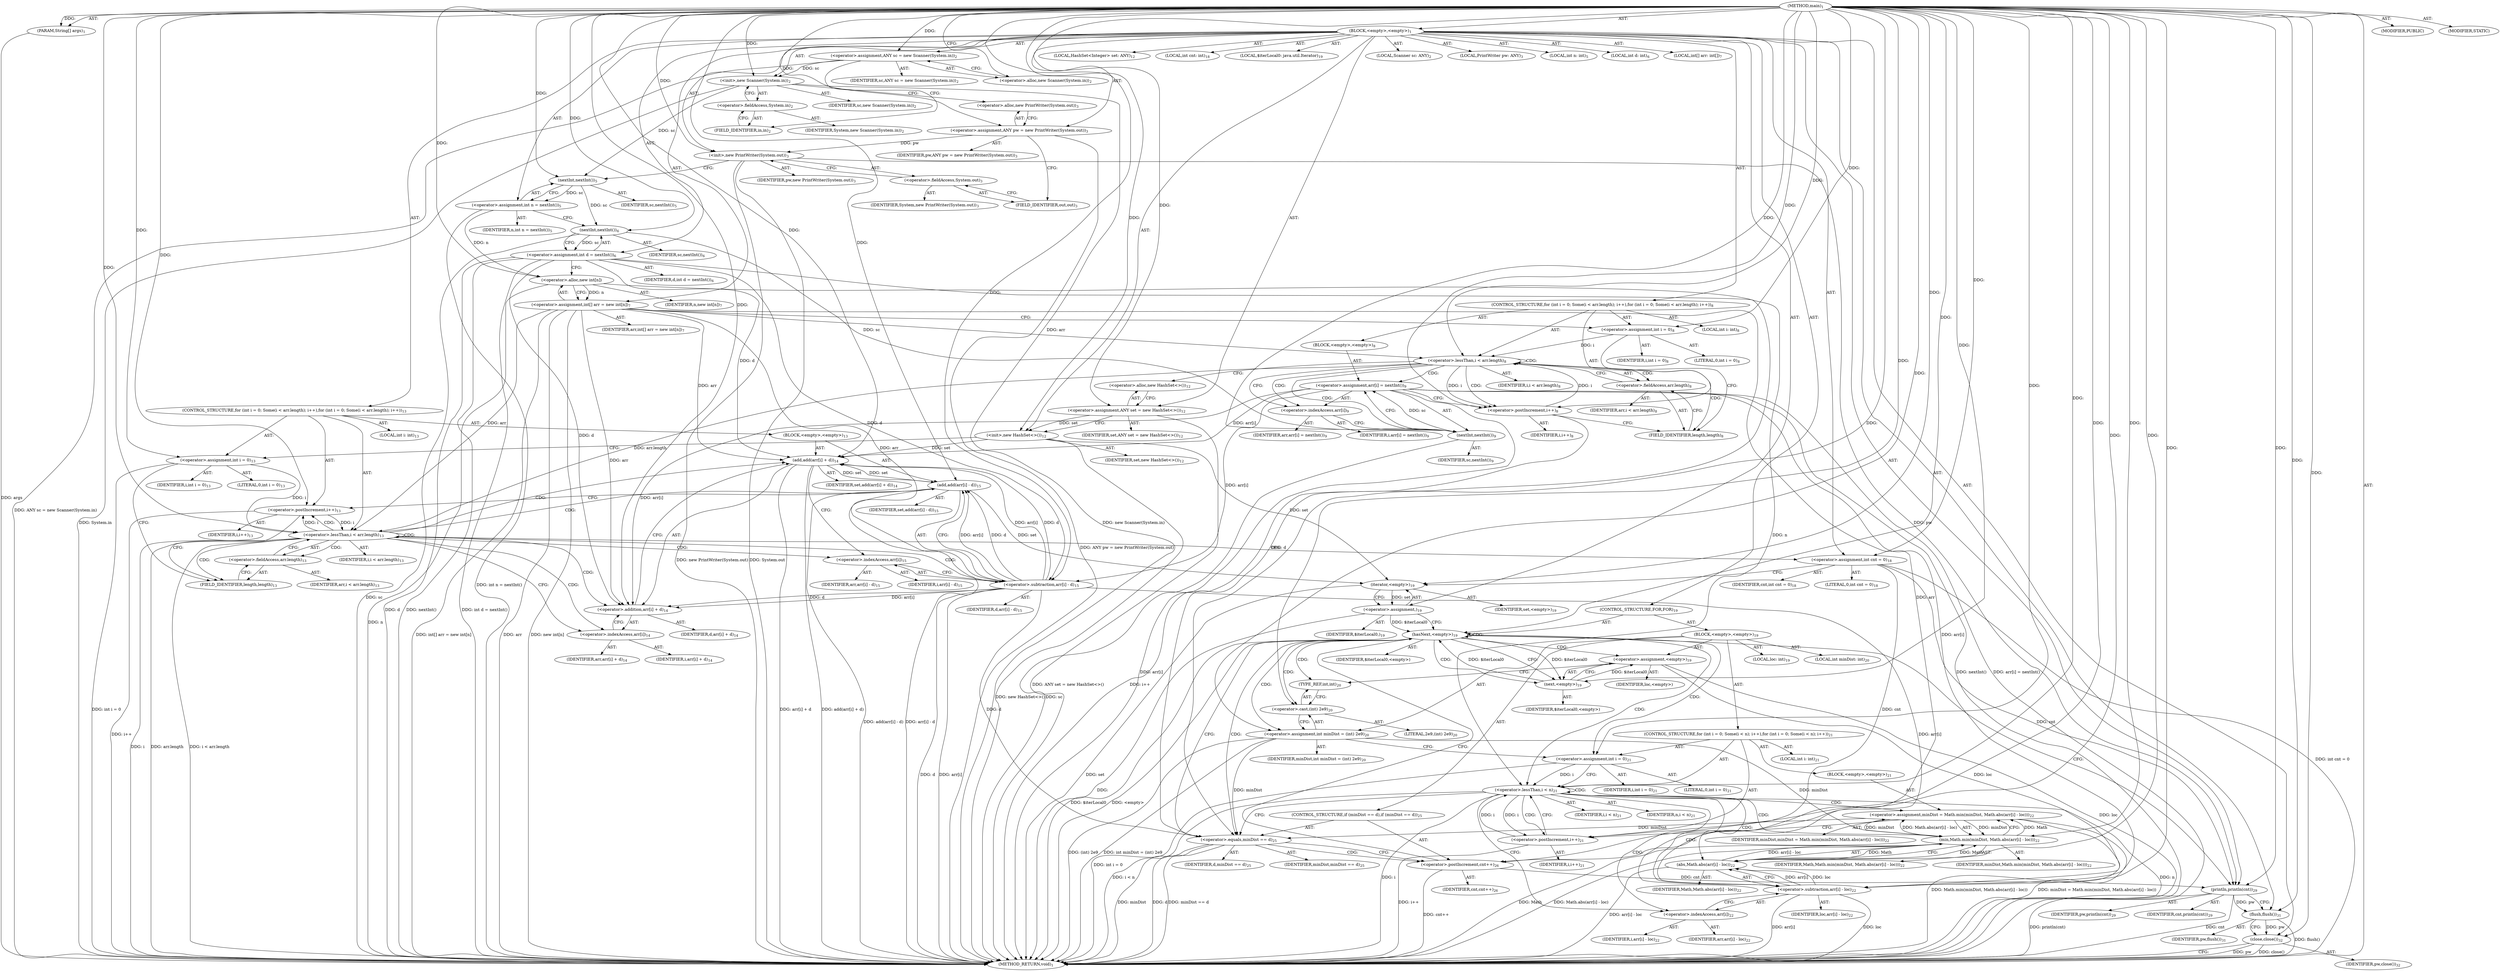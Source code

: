 digraph "main" {  
"23" [label = <(METHOD,main)<SUB>1</SUB>> ]
"24" [label = <(PARAM,String[] args)<SUB>1</SUB>> ]
"25" [label = <(BLOCK,&lt;empty&gt;,&lt;empty&gt;)<SUB>1</SUB>> ]
"4" [label = <(LOCAL,Scanner sc: ANY)<SUB>2</SUB>> ]
"26" [label = <(&lt;operator&gt;.assignment,ANY sc = new Scanner(System.in))<SUB>2</SUB>> ]
"27" [label = <(IDENTIFIER,sc,ANY sc = new Scanner(System.in))<SUB>2</SUB>> ]
"28" [label = <(&lt;operator&gt;.alloc,new Scanner(System.in))<SUB>2</SUB>> ]
"29" [label = <(&lt;init&gt;,new Scanner(System.in))<SUB>2</SUB>> ]
"3" [label = <(IDENTIFIER,sc,new Scanner(System.in))<SUB>2</SUB>> ]
"30" [label = <(&lt;operator&gt;.fieldAccess,System.in)<SUB>2</SUB>> ]
"31" [label = <(IDENTIFIER,System,new Scanner(System.in))<SUB>2</SUB>> ]
"32" [label = <(FIELD_IDENTIFIER,in,in)<SUB>2</SUB>> ]
"6" [label = <(LOCAL,PrintWriter pw: ANY)<SUB>3</SUB>> ]
"33" [label = <(&lt;operator&gt;.assignment,ANY pw = new PrintWriter(System.out))<SUB>3</SUB>> ]
"34" [label = <(IDENTIFIER,pw,ANY pw = new PrintWriter(System.out))<SUB>3</SUB>> ]
"35" [label = <(&lt;operator&gt;.alloc,new PrintWriter(System.out))<SUB>3</SUB>> ]
"36" [label = <(&lt;init&gt;,new PrintWriter(System.out))<SUB>3</SUB>> ]
"5" [label = <(IDENTIFIER,pw,new PrintWriter(System.out))<SUB>3</SUB>> ]
"37" [label = <(&lt;operator&gt;.fieldAccess,System.out)<SUB>3</SUB>> ]
"38" [label = <(IDENTIFIER,System,new PrintWriter(System.out))<SUB>3</SUB>> ]
"39" [label = <(FIELD_IDENTIFIER,out,out)<SUB>3</SUB>> ]
"40" [label = <(LOCAL,int n: int)<SUB>5</SUB>> ]
"41" [label = <(&lt;operator&gt;.assignment,int n = nextInt())<SUB>5</SUB>> ]
"42" [label = <(IDENTIFIER,n,int n = nextInt())<SUB>5</SUB>> ]
"43" [label = <(nextInt,nextInt())<SUB>5</SUB>> ]
"44" [label = <(IDENTIFIER,sc,nextInt())<SUB>5</SUB>> ]
"45" [label = <(LOCAL,int d: int)<SUB>6</SUB>> ]
"46" [label = <(&lt;operator&gt;.assignment,int d = nextInt())<SUB>6</SUB>> ]
"47" [label = <(IDENTIFIER,d,int d = nextInt())<SUB>6</SUB>> ]
"48" [label = <(nextInt,nextInt())<SUB>6</SUB>> ]
"49" [label = <(IDENTIFIER,sc,nextInt())<SUB>6</SUB>> ]
"50" [label = <(LOCAL,int[] arr: int[])<SUB>7</SUB>> ]
"51" [label = <(&lt;operator&gt;.assignment,int[] arr = new int[n])<SUB>7</SUB>> ]
"52" [label = <(IDENTIFIER,arr,int[] arr = new int[n])<SUB>7</SUB>> ]
"53" [label = <(&lt;operator&gt;.alloc,new int[n])> ]
"54" [label = <(IDENTIFIER,n,new int[n])<SUB>7</SUB>> ]
"55" [label = <(CONTROL_STRUCTURE,for (int i = 0; Some(i &lt; arr.length); i++),for (int i = 0; Some(i &lt; arr.length); i++))<SUB>8</SUB>> ]
"56" [label = <(LOCAL,int i: int)<SUB>8</SUB>> ]
"57" [label = <(&lt;operator&gt;.assignment,int i = 0)<SUB>8</SUB>> ]
"58" [label = <(IDENTIFIER,i,int i = 0)<SUB>8</SUB>> ]
"59" [label = <(LITERAL,0,int i = 0)<SUB>8</SUB>> ]
"60" [label = <(&lt;operator&gt;.lessThan,i &lt; arr.length)<SUB>8</SUB>> ]
"61" [label = <(IDENTIFIER,i,i &lt; arr.length)<SUB>8</SUB>> ]
"62" [label = <(&lt;operator&gt;.fieldAccess,arr.length)<SUB>8</SUB>> ]
"63" [label = <(IDENTIFIER,arr,i &lt; arr.length)<SUB>8</SUB>> ]
"64" [label = <(FIELD_IDENTIFIER,length,length)<SUB>8</SUB>> ]
"65" [label = <(&lt;operator&gt;.postIncrement,i++)<SUB>8</SUB>> ]
"66" [label = <(IDENTIFIER,i,i++)<SUB>8</SUB>> ]
"67" [label = <(BLOCK,&lt;empty&gt;,&lt;empty&gt;)<SUB>8</SUB>> ]
"68" [label = <(&lt;operator&gt;.assignment,arr[i] = nextInt())<SUB>9</SUB>> ]
"69" [label = <(&lt;operator&gt;.indexAccess,arr[i])<SUB>9</SUB>> ]
"70" [label = <(IDENTIFIER,arr,arr[i] = nextInt())<SUB>9</SUB>> ]
"71" [label = <(IDENTIFIER,i,arr[i] = nextInt())<SUB>9</SUB>> ]
"72" [label = <(nextInt,nextInt())<SUB>9</SUB>> ]
"73" [label = <(IDENTIFIER,sc,nextInt())<SUB>9</SUB>> ]
"8" [label = <(LOCAL,HashSet&lt;Integer&gt; set: ANY)<SUB>12</SUB>> ]
"74" [label = <(&lt;operator&gt;.assignment,ANY set = new HashSet&lt;&gt;())<SUB>12</SUB>> ]
"75" [label = <(IDENTIFIER,set,ANY set = new HashSet&lt;&gt;())<SUB>12</SUB>> ]
"76" [label = <(&lt;operator&gt;.alloc,new HashSet&lt;&gt;())<SUB>12</SUB>> ]
"77" [label = <(&lt;init&gt;,new HashSet&lt;&gt;())<SUB>12</SUB>> ]
"7" [label = <(IDENTIFIER,set,new HashSet&lt;&gt;())<SUB>12</SUB>> ]
"78" [label = <(CONTROL_STRUCTURE,for (int i = 0; Some(i &lt; arr.length); i++),for (int i = 0; Some(i &lt; arr.length); i++))<SUB>13</SUB>> ]
"79" [label = <(LOCAL,int i: int)<SUB>13</SUB>> ]
"80" [label = <(&lt;operator&gt;.assignment,int i = 0)<SUB>13</SUB>> ]
"81" [label = <(IDENTIFIER,i,int i = 0)<SUB>13</SUB>> ]
"82" [label = <(LITERAL,0,int i = 0)<SUB>13</SUB>> ]
"83" [label = <(&lt;operator&gt;.lessThan,i &lt; arr.length)<SUB>13</SUB>> ]
"84" [label = <(IDENTIFIER,i,i &lt; arr.length)<SUB>13</SUB>> ]
"85" [label = <(&lt;operator&gt;.fieldAccess,arr.length)<SUB>13</SUB>> ]
"86" [label = <(IDENTIFIER,arr,i &lt; arr.length)<SUB>13</SUB>> ]
"87" [label = <(FIELD_IDENTIFIER,length,length)<SUB>13</SUB>> ]
"88" [label = <(&lt;operator&gt;.postIncrement,i++)<SUB>13</SUB>> ]
"89" [label = <(IDENTIFIER,i,i++)<SUB>13</SUB>> ]
"90" [label = <(BLOCK,&lt;empty&gt;,&lt;empty&gt;)<SUB>13</SUB>> ]
"91" [label = <(add,add(arr[i] + d))<SUB>14</SUB>> ]
"92" [label = <(IDENTIFIER,set,add(arr[i] + d))<SUB>14</SUB>> ]
"93" [label = <(&lt;operator&gt;.addition,arr[i] + d)<SUB>14</SUB>> ]
"94" [label = <(&lt;operator&gt;.indexAccess,arr[i])<SUB>14</SUB>> ]
"95" [label = <(IDENTIFIER,arr,arr[i] + d)<SUB>14</SUB>> ]
"96" [label = <(IDENTIFIER,i,arr[i] + d)<SUB>14</SUB>> ]
"97" [label = <(IDENTIFIER,d,arr[i] + d)<SUB>14</SUB>> ]
"98" [label = <(add,add(arr[i] - d))<SUB>15</SUB>> ]
"99" [label = <(IDENTIFIER,set,add(arr[i] - d))<SUB>15</SUB>> ]
"100" [label = <(&lt;operator&gt;.subtraction,arr[i] - d)<SUB>15</SUB>> ]
"101" [label = <(&lt;operator&gt;.indexAccess,arr[i])<SUB>15</SUB>> ]
"102" [label = <(IDENTIFIER,arr,arr[i] - d)<SUB>15</SUB>> ]
"103" [label = <(IDENTIFIER,i,arr[i] - d)<SUB>15</SUB>> ]
"104" [label = <(IDENTIFIER,d,arr[i] - d)<SUB>15</SUB>> ]
"105" [label = <(LOCAL,int cnt: int)<SUB>18</SUB>> ]
"106" [label = <(&lt;operator&gt;.assignment,int cnt = 0)<SUB>18</SUB>> ]
"107" [label = <(IDENTIFIER,cnt,int cnt = 0)<SUB>18</SUB>> ]
"108" [label = <(LITERAL,0,int cnt = 0)<SUB>18</SUB>> ]
"109" [label = <(LOCAL,$iterLocal0: java.util.Iterator)<SUB>19</SUB>> ]
"110" [label = <(&lt;operator&gt;.assignment,)<SUB>19</SUB>> ]
"111" [label = <(IDENTIFIER,$iterLocal0,)<SUB>19</SUB>> ]
"112" [label = <(iterator,&lt;empty&gt;)<SUB>19</SUB>> ]
"113" [label = <(IDENTIFIER,set,&lt;empty&gt;)<SUB>19</SUB>> ]
"114" [label = <(CONTROL_STRUCTURE,FOR,FOR)<SUB>19</SUB>> ]
"115" [label = <(hasNext,&lt;empty&gt;)<SUB>19</SUB>> ]
"116" [label = <(IDENTIFIER,$iterLocal0,&lt;empty&gt;)> ]
"117" [label = <(BLOCK,&lt;empty&gt;,&lt;empty&gt;)<SUB>19</SUB>> ]
"118" [label = <(LOCAL,loc: int)<SUB>19</SUB>> ]
"119" [label = <(&lt;operator&gt;.assignment,&lt;empty&gt;)<SUB>19</SUB>> ]
"120" [label = <(IDENTIFIER,loc,&lt;empty&gt;)> ]
"121" [label = <(next,&lt;empty&gt;)<SUB>19</SUB>> ]
"122" [label = <(IDENTIFIER,$iterLocal0,&lt;empty&gt;)> ]
"123" [label = <(LOCAL,int minDist: int)<SUB>20</SUB>> ]
"124" [label = <(&lt;operator&gt;.assignment,int minDist = (int) 2e9)<SUB>20</SUB>> ]
"125" [label = <(IDENTIFIER,minDist,int minDist = (int) 2e9)<SUB>20</SUB>> ]
"126" [label = <(&lt;operator&gt;.cast,(int) 2e9)<SUB>20</SUB>> ]
"127" [label = <(TYPE_REF,int,int)<SUB>20</SUB>> ]
"128" [label = <(LITERAL,2e9,(int) 2e9)<SUB>20</SUB>> ]
"129" [label = <(CONTROL_STRUCTURE,for (int i = 0; Some(i &lt; n); i++),for (int i = 0; Some(i &lt; n); i++))<SUB>21</SUB>> ]
"130" [label = <(LOCAL,int i: int)<SUB>21</SUB>> ]
"131" [label = <(&lt;operator&gt;.assignment,int i = 0)<SUB>21</SUB>> ]
"132" [label = <(IDENTIFIER,i,int i = 0)<SUB>21</SUB>> ]
"133" [label = <(LITERAL,0,int i = 0)<SUB>21</SUB>> ]
"134" [label = <(&lt;operator&gt;.lessThan,i &lt; n)<SUB>21</SUB>> ]
"135" [label = <(IDENTIFIER,i,i &lt; n)<SUB>21</SUB>> ]
"136" [label = <(IDENTIFIER,n,i &lt; n)<SUB>21</SUB>> ]
"137" [label = <(&lt;operator&gt;.postIncrement,i++)<SUB>21</SUB>> ]
"138" [label = <(IDENTIFIER,i,i++)<SUB>21</SUB>> ]
"139" [label = <(BLOCK,&lt;empty&gt;,&lt;empty&gt;)<SUB>21</SUB>> ]
"140" [label = <(&lt;operator&gt;.assignment,minDist = Math.min(minDist, Math.abs(arr[i] - loc)))<SUB>22</SUB>> ]
"141" [label = <(IDENTIFIER,minDist,minDist = Math.min(minDist, Math.abs(arr[i] - loc)))<SUB>22</SUB>> ]
"142" [label = <(min,Math.min(minDist, Math.abs(arr[i] - loc)))<SUB>22</SUB>> ]
"143" [label = <(IDENTIFIER,Math,Math.min(minDist, Math.abs(arr[i] - loc)))<SUB>22</SUB>> ]
"144" [label = <(IDENTIFIER,minDist,Math.min(minDist, Math.abs(arr[i] - loc)))<SUB>22</SUB>> ]
"145" [label = <(abs,Math.abs(arr[i] - loc))<SUB>22</SUB>> ]
"146" [label = <(IDENTIFIER,Math,Math.abs(arr[i] - loc))<SUB>22</SUB>> ]
"147" [label = <(&lt;operator&gt;.subtraction,arr[i] - loc)<SUB>22</SUB>> ]
"148" [label = <(&lt;operator&gt;.indexAccess,arr[i])<SUB>22</SUB>> ]
"149" [label = <(IDENTIFIER,arr,arr[i] - loc)<SUB>22</SUB>> ]
"150" [label = <(IDENTIFIER,i,arr[i] - loc)<SUB>22</SUB>> ]
"151" [label = <(IDENTIFIER,loc,arr[i] - loc)<SUB>22</SUB>> ]
"152" [label = <(CONTROL_STRUCTURE,if (minDist == d),if (minDist == d))<SUB>25</SUB>> ]
"153" [label = <(&lt;operator&gt;.equals,minDist == d)<SUB>25</SUB>> ]
"154" [label = <(IDENTIFIER,minDist,minDist == d)<SUB>25</SUB>> ]
"155" [label = <(IDENTIFIER,d,minDist == d)<SUB>25</SUB>> ]
"156" [label = <(&lt;operator&gt;.postIncrement,cnt++)<SUB>26</SUB>> ]
"157" [label = <(IDENTIFIER,cnt,cnt++)<SUB>26</SUB>> ]
"158" [label = <(println,println(cnt))<SUB>29</SUB>> ]
"159" [label = <(IDENTIFIER,pw,println(cnt))<SUB>29</SUB>> ]
"160" [label = <(IDENTIFIER,cnt,println(cnt))<SUB>29</SUB>> ]
"161" [label = <(flush,flush())<SUB>31</SUB>> ]
"162" [label = <(IDENTIFIER,pw,flush())<SUB>31</SUB>> ]
"163" [label = <(close,close())<SUB>32</SUB>> ]
"164" [label = <(IDENTIFIER,pw,close())<SUB>32</SUB>> ]
"165" [label = <(MODIFIER,PUBLIC)> ]
"166" [label = <(MODIFIER,STATIC)> ]
"167" [label = <(METHOD_RETURN,void)<SUB>1</SUB>> ]
  "23" -> "24"  [ label = "AST: "] 
  "23" -> "25"  [ label = "AST: "] 
  "23" -> "165"  [ label = "AST: "] 
  "23" -> "166"  [ label = "AST: "] 
  "23" -> "167"  [ label = "AST: "] 
  "25" -> "4"  [ label = "AST: "] 
  "25" -> "26"  [ label = "AST: "] 
  "25" -> "29"  [ label = "AST: "] 
  "25" -> "6"  [ label = "AST: "] 
  "25" -> "33"  [ label = "AST: "] 
  "25" -> "36"  [ label = "AST: "] 
  "25" -> "40"  [ label = "AST: "] 
  "25" -> "41"  [ label = "AST: "] 
  "25" -> "45"  [ label = "AST: "] 
  "25" -> "46"  [ label = "AST: "] 
  "25" -> "50"  [ label = "AST: "] 
  "25" -> "51"  [ label = "AST: "] 
  "25" -> "55"  [ label = "AST: "] 
  "25" -> "8"  [ label = "AST: "] 
  "25" -> "74"  [ label = "AST: "] 
  "25" -> "77"  [ label = "AST: "] 
  "25" -> "78"  [ label = "AST: "] 
  "25" -> "105"  [ label = "AST: "] 
  "25" -> "106"  [ label = "AST: "] 
  "25" -> "109"  [ label = "AST: "] 
  "25" -> "110"  [ label = "AST: "] 
  "25" -> "114"  [ label = "AST: "] 
  "25" -> "158"  [ label = "AST: "] 
  "25" -> "161"  [ label = "AST: "] 
  "25" -> "163"  [ label = "AST: "] 
  "26" -> "27"  [ label = "AST: "] 
  "26" -> "28"  [ label = "AST: "] 
  "29" -> "3"  [ label = "AST: "] 
  "29" -> "30"  [ label = "AST: "] 
  "30" -> "31"  [ label = "AST: "] 
  "30" -> "32"  [ label = "AST: "] 
  "33" -> "34"  [ label = "AST: "] 
  "33" -> "35"  [ label = "AST: "] 
  "36" -> "5"  [ label = "AST: "] 
  "36" -> "37"  [ label = "AST: "] 
  "37" -> "38"  [ label = "AST: "] 
  "37" -> "39"  [ label = "AST: "] 
  "41" -> "42"  [ label = "AST: "] 
  "41" -> "43"  [ label = "AST: "] 
  "43" -> "44"  [ label = "AST: "] 
  "46" -> "47"  [ label = "AST: "] 
  "46" -> "48"  [ label = "AST: "] 
  "48" -> "49"  [ label = "AST: "] 
  "51" -> "52"  [ label = "AST: "] 
  "51" -> "53"  [ label = "AST: "] 
  "53" -> "54"  [ label = "AST: "] 
  "55" -> "56"  [ label = "AST: "] 
  "55" -> "57"  [ label = "AST: "] 
  "55" -> "60"  [ label = "AST: "] 
  "55" -> "65"  [ label = "AST: "] 
  "55" -> "67"  [ label = "AST: "] 
  "57" -> "58"  [ label = "AST: "] 
  "57" -> "59"  [ label = "AST: "] 
  "60" -> "61"  [ label = "AST: "] 
  "60" -> "62"  [ label = "AST: "] 
  "62" -> "63"  [ label = "AST: "] 
  "62" -> "64"  [ label = "AST: "] 
  "65" -> "66"  [ label = "AST: "] 
  "67" -> "68"  [ label = "AST: "] 
  "68" -> "69"  [ label = "AST: "] 
  "68" -> "72"  [ label = "AST: "] 
  "69" -> "70"  [ label = "AST: "] 
  "69" -> "71"  [ label = "AST: "] 
  "72" -> "73"  [ label = "AST: "] 
  "74" -> "75"  [ label = "AST: "] 
  "74" -> "76"  [ label = "AST: "] 
  "77" -> "7"  [ label = "AST: "] 
  "78" -> "79"  [ label = "AST: "] 
  "78" -> "80"  [ label = "AST: "] 
  "78" -> "83"  [ label = "AST: "] 
  "78" -> "88"  [ label = "AST: "] 
  "78" -> "90"  [ label = "AST: "] 
  "80" -> "81"  [ label = "AST: "] 
  "80" -> "82"  [ label = "AST: "] 
  "83" -> "84"  [ label = "AST: "] 
  "83" -> "85"  [ label = "AST: "] 
  "85" -> "86"  [ label = "AST: "] 
  "85" -> "87"  [ label = "AST: "] 
  "88" -> "89"  [ label = "AST: "] 
  "90" -> "91"  [ label = "AST: "] 
  "90" -> "98"  [ label = "AST: "] 
  "91" -> "92"  [ label = "AST: "] 
  "91" -> "93"  [ label = "AST: "] 
  "93" -> "94"  [ label = "AST: "] 
  "93" -> "97"  [ label = "AST: "] 
  "94" -> "95"  [ label = "AST: "] 
  "94" -> "96"  [ label = "AST: "] 
  "98" -> "99"  [ label = "AST: "] 
  "98" -> "100"  [ label = "AST: "] 
  "100" -> "101"  [ label = "AST: "] 
  "100" -> "104"  [ label = "AST: "] 
  "101" -> "102"  [ label = "AST: "] 
  "101" -> "103"  [ label = "AST: "] 
  "106" -> "107"  [ label = "AST: "] 
  "106" -> "108"  [ label = "AST: "] 
  "110" -> "111"  [ label = "AST: "] 
  "110" -> "112"  [ label = "AST: "] 
  "112" -> "113"  [ label = "AST: "] 
  "114" -> "115"  [ label = "AST: "] 
  "114" -> "117"  [ label = "AST: "] 
  "115" -> "116"  [ label = "AST: "] 
  "117" -> "118"  [ label = "AST: "] 
  "117" -> "119"  [ label = "AST: "] 
  "117" -> "123"  [ label = "AST: "] 
  "117" -> "124"  [ label = "AST: "] 
  "117" -> "129"  [ label = "AST: "] 
  "117" -> "152"  [ label = "AST: "] 
  "119" -> "120"  [ label = "AST: "] 
  "119" -> "121"  [ label = "AST: "] 
  "121" -> "122"  [ label = "AST: "] 
  "124" -> "125"  [ label = "AST: "] 
  "124" -> "126"  [ label = "AST: "] 
  "126" -> "127"  [ label = "AST: "] 
  "126" -> "128"  [ label = "AST: "] 
  "129" -> "130"  [ label = "AST: "] 
  "129" -> "131"  [ label = "AST: "] 
  "129" -> "134"  [ label = "AST: "] 
  "129" -> "137"  [ label = "AST: "] 
  "129" -> "139"  [ label = "AST: "] 
  "131" -> "132"  [ label = "AST: "] 
  "131" -> "133"  [ label = "AST: "] 
  "134" -> "135"  [ label = "AST: "] 
  "134" -> "136"  [ label = "AST: "] 
  "137" -> "138"  [ label = "AST: "] 
  "139" -> "140"  [ label = "AST: "] 
  "140" -> "141"  [ label = "AST: "] 
  "140" -> "142"  [ label = "AST: "] 
  "142" -> "143"  [ label = "AST: "] 
  "142" -> "144"  [ label = "AST: "] 
  "142" -> "145"  [ label = "AST: "] 
  "145" -> "146"  [ label = "AST: "] 
  "145" -> "147"  [ label = "AST: "] 
  "147" -> "148"  [ label = "AST: "] 
  "147" -> "151"  [ label = "AST: "] 
  "148" -> "149"  [ label = "AST: "] 
  "148" -> "150"  [ label = "AST: "] 
  "152" -> "153"  [ label = "AST: "] 
  "152" -> "156"  [ label = "AST: "] 
  "153" -> "154"  [ label = "AST: "] 
  "153" -> "155"  [ label = "AST: "] 
  "156" -> "157"  [ label = "AST: "] 
  "158" -> "159"  [ label = "AST: "] 
  "158" -> "160"  [ label = "AST: "] 
  "161" -> "162"  [ label = "AST: "] 
  "163" -> "164"  [ label = "AST: "] 
  "26" -> "32"  [ label = "CFG: "] 
  "29" -> "35"  [ label = "CFG: "] 
  "33" -> "39"  [ label = "CFG: "] 
  "36" -> "43"  [ label = "CFG: "] 
  "41" -> "48"  [ label = "CFG: "] 
  "46" -> "53"  [ label = "CFG: "] 
  "51" -> "57"  [ label = "CFG: "] 
  "74" -> "77"  [ label = "CFG: "] 
  "77" -> "80"  [ label = "CFG: "] 
  "106" -> "112"  [ label = "CFG: "] 
  "110" -> "115"  [ label = "CFG: "] 
  "158" -> "161"  [ label = "CFG: "] 
  "161" -> "163"  [ label = "CFG: "] 
  "163" -> "167"  [ label = "CFG: "] 
  "28" -> "26"  [ label = "CFG: "] 
  "30" -> "29"  [ label = "CFG: "] 
  "35" -> "33"  [ label = "CFG: "] 
  "37" -> "36"  [ label = "CFG: "] 
  "43" -> "41"  [ label = "CFG: "] 
  "48" -> "46"  [ label = "CFG: "] 
  "53" -> "51"  [ label = "CFG: "] 
  "57" -> "64"  [ label = "CFG: "] 
  "60" -> "69"  [ label = "CFG: "] 
  "60" -> "76"  [ label = "CFG: "] 
  "65" -> "64"  [ label = "CFG: "] 
  "76" -> "74"  [ label = "CFG: "] 
  "80" -> "87"  [ label = "CFG: "] 
  "83" -> "94"  [ label = "CFG: "] 
  "83" -> "106"  [ label = "CFG: "] 
  "88" -> "87"  [ label = "CFG: "] 
  "112" -> "110"  [ label = "CFG: "] 
  "115" -> "121"  [ label = "CFG: "] 
  "115" -> "158"  [ label = "CFG: "] 
  "32" -> "30"  [ label = "CFG: "] 
  "39" -> "37"  [ label = "CFG: "] 
  "62" -> "60"  [ label = "CFG: "] 
  "68" -> "65"  [ label = "CFG: "] 
  "85" -> "83"  [ label = "CFG: "] 
  "91" -> "101"  [ label = "CFG: "] 
  "98" -> "88"  [ label = "CFG: "] 
  "119" -> "127"  [ label = "CFG: "] 
  "124" -> "131"  [ label = "CFG: "] 
  "64" -> "62"  [ label = "CFG: "] 
  "69" -> "72"  [ label = "CFG: "] 
  "72" -> "68"  [ label = "CFG: "] 
  "87" -> "85"  [ label = "CFG: "] 
  "93" -> "91"  [ label = "CFG: "] 
  "100" -> "98"  [ label = "CFG: "] 
  "121" -> "119"  [ label = "CFG: "] 
  "126" -> "124"  [ label = "CFG: "] 
  "131" -> "134"  [ label = "CFG: "] 
  "134" -> "148"  [ label = "CFG: "] 
  "134" -> "153"  [ label = "CFG: "] 
  "137" -> "134"  [ label = "CFG: "] 
  "153" -> "115"  [ label = "CFG: "] 
  "153" -> "156"  [ label = "CFG: "] 
  "156" -> "115"  [ label = "CFG: "] 
  "94" -> "93"  [ label = "CFG: "] 
  "101" -> "100"  [ label = "CFG: "] 
  "127" -> "126"  [ label = "CFG: "] 
  "140" -> "137"  [ label = "CFG: "] 
  "142" -> "140"  [ label = "CFG: "] 
  "145" -> "142"  [ label = "CFG: "] 
  "147" -> "145"  [ label = "CFG: "] 
  "148" -> "147"  [ label = "CFG: "] 
  "23" -> "28"  [ label = "CFG: "] 
  "24" -> "167"  [ label = "DDG: args"] 
  "26" -> "167"  [ label = "DDG: ANY sc = new Scanner(System.in)"] 
  "29" -> "167"  [ label = "DDG: System.in"] 
  "29" -> "167"  [ label = "DDG: new Scanner(System.in)"] 
  "33" -> "167"  [ label = "DDG: ANY pw = new PrintWriter(System.out)"] 
  "36" -> "167"  [ label = "DDG: System.out"] 
  "36" -> "167"  [ label = "DDG: new PrintWriter(System.out)"] 
  "41" -> "167"  [ label = "DDG: int n = nextInt()"] 
  "46" -> "167"  [ label = "DDG: d"] 
  "48" -> "167"  [ label = "DDG: sc"] 
  "46" -> "167"  [ label = "DDG: nextInt()"] 
  "46" -> "167"  [ label = "DDG: int d = nextInt()"] 
  "51" -> "167"  [ label = "DDG: arr"] 
  "53" -> "167"  [ label = "DDG: n"] 
  "51" -> "167"  [ label = "DDG: new int[n]"] 
  "51" -> "167"  [ label = "DDG: int[] arr = new int[n]"] 
  "74" -> "167"  [ label = "DDG: ANY set = new HashSet&lt;&gt;()"] 
  "77" -> "167"  [ label = "DDG: new HashSet&lt;&gt;()"] 
  "80" -> "167"  [ label = "DDG: int i = 0"] 
  "83" -> "167"  [ label = "DDG: i"] 
  "83" -> "167"  [ label = "DDG: arr.length"] 
  "83" -> "167"  [ label = "DDG: i &lt; arr.length"] 
  "106" -> "167"  [ label = "DDG: int cnt = 0"] 
  "112" -> "167"  [ label = "DDG: set"] 
  "110" -> "167"  [ label = "DDG: "] 
  "115" -> "167"  [ label = "DDG: $iterLocal0"] 
  "115" -> "167"  [ label = "DDG: &lt;empty&gt;"] 
  "158" -> "167"  [ label = "DDG: cnt"] 
  "158" -> "167"  [ label = "DDG: println(cnt)"] 
  "161" -> "167"  [ label = "DDG: flush()"] 
  "163" -> "167"  [ label = "DDG: pw"] 
  "163" -> "167"  [ label = "DDG: close()"] 
  "119" -> "167"  [ label = "DDG: loc"] 
  "124" -> "167"  [ label = "DDG: (int) 2e9"] 
  "124" -> "167"  [ label = "DDG: int minDist = (int) 2e9"] 
  "131" -> "167"  [ label = "DDG: int i = 0"] 
  "134" -> "167"  [ label = "DDG: i"] 
  "134" -> "167"  [ label = "DDG: n"] 
  "134" -> "167"  [ label = "DDG: i &lt; n"] 
  "153" -> "167"  [ label = "DDG: minDist"] 
  "153" -> "167"  [ label = "DDG: d"] 
  "153" -> "167"  [ label = "DDG: minDist == d"] 
  "156" -> "167"  [ label = "DDG: cnt++"] 
  "142" -> "167"  [ label = "DDG: Math"] 
  "147" -> "167"  [ label = "DDG: arr[i]"] 
  "147" -> "167"  [ label = "DDG: loc"] 
  "145" -> "167"  [ label = "DDG: arr[i] - loc"] 
  "142" -> "167"  [ label = "DDG: Math.abs(arr[i] - loc)"] 
  "140" -> "167"  [ label = "DDG: Math.min(minDist, Math.abs(arr[i] - loc))"] 
  "140" -> "167"  [ label = "DDG: minDist = Math.min(minDist, Math.abs(arr[i] - loc))"] 
  "137" -> "167"  [ label = "DDG: i++"] 
  "91" -> "167"  [ label = "DDG: arr[i] + d"] 
  "91" -> "167"  [ label = "DDG: add(arr[i] + d)"] 
  "100" -> "167"  [ label = "DDG: arr[i]"] 
  "100" -> "167"  [ label = "DDG: d"] 
  "98" -> "167"  [ label = "DDG: arr[i] - d"] 
  "98" -> "167"  [ label = "DDG: add(arr[i] - d)"] 
  "88" -> "167"  [ label = "DDG: i++"] 
  "68" -> "167"  [ label = "DDG: arr[i]"] 
  "72" -> "167"  [ label = "DDG: sc"] 
  "68" -> "167"  [ label = "DDG: nextInt()"] 
  "68" -> "167"  [ label = "DDG: arr[i] = nextInt()"] 
  "65" -> "167"  [ label = "DDG: i++"] 
  "23" -> "24"  [ label = "DDG: "] 
  "23" -> "26"  [ label = "DDG: "] 
  "23" -> "33"  [ label = "DDG: "] 
  "43" -> "41"  [ label = "DDG: sc"] 
  "48" -> "46"  [ label = "DDG: sc"] 
  "53" -> "51"  [ label = "DDG: n"] 
  "23" -> "74"  [ label = "DDG: "] 
  "23" -> "106"  [ label = "DDG: "] 
  "112" -> "110"  [ label = "DDG: set"] 
  "26" -> "29"  [ label = "DDG: sc"] 
  "23" -> "29"  [ label = "DDG: "] 
  "33" -> "36"  [ label = "DDG: pw"] 
  "23" -> "36"  [ label = "DDG: "] 
  "23" -> "57"  [ label = "DDG: "] 
  "74" -> "77"  [ label = "DDG: set"] 
  "23" -> "77"  [ label = "DDG: "] 
  "23" -> "80"  [ label = "DDG: "] 
  "36" -> "158"  [ label = "DDG: pw"] 
  "23" -> "158"  [ label = "DDG: "] 
  "106" -> "158"  [ label = "DDG: cnt"] 
  "156" -> "158"  [ label = "DDG: cnt"] 
  "158" -> "161"  [ label = "DDG: pw"] 
  "23" -> "161"  [ label = "DDG: "] 
  "161" -> "163"  [ label = "DDG: pw"] 
  "23" -> "163"  [ label = "DDG: "] 
  "29" -> "43"  [ label = "DDG: sc"] 
  "23" -> "43"  [ label = "DDG: "] 
  "43" -> "48"  [ label = "DDG: sc"] 
  "23" -> "48"  [ label = "DDG: "] 
  "41" -> "53"  [ label = "DDG: n"] 
  "23" -> "53"  [ label = "DDG: "] 
  "57" -> "60"  [ label = "DDG: i"] 
  "65" -> "60"  [ label = "DDG: i"] 
  "23" -> "60"  [ label = "DDG: "] 
  "51" -> "60"  [ label = "DDG: arr"] 
  "60" -> "65"  [ label = "DDG: i"] 
  "23" -> "65"  [ label = "DDG: "] 
  "72" -> "68"  [ label = "DDG: sc"] 
  "80" -> "83"  [ label = "DDG: i"] 
  "88" -> "83"  [ label = "DDG: i"] 
  "23" -> "83"  [ label = "DDG: "] 
  "51" -> "83"  [ label = "DDG: arr"] 
  "60" -> "83"  [ label = "DDG: arr.length"] 
  "83" -> "88"  [ label = "DDG: i"] 
  "23" -> "88"  [ label = "DDG: "] 
  "77" -> "112"  [ label = "DDG: set"] 
  "98" -> "112"  [ label = "DDG: set"] 
  "23" -> "112"  [ label = "DDG: "] 
  "110" -> "115"  [ label = "DDG: $iterLocal0"] 
  "121" -> "115"  [ label = "DDG: $iterLocal0"] 
  "23" -> "115"  [ label = "DDG: "] 
  "121" -> "119"  [ label = "DDG: $iterLocal0"] 
  "23" -> "124"  [ label = "DDG: "] 
  "77" -> "91"  [ label = "DDG: set"] 
  "98" -> "91"  [ label = "DDG: set"] 
  "23" -> "91"  [ label = "DDG: "] 
  "51" -> "91"  [ label = "DDG: arr"] 
  "100" -> "91"  [ label = "DDG: arr[i]"] 
  "68" -> "91"  [ label = "DDG: arr[i]"] 
  "46" -> "91"  [ label = "DDG: d"] 
  "100" -> "91"  [ label = "DDG: d"] 
  "91" -> "98"  [ label = "DDG: set"] 
  "23" -> "98"  [ label = "DDG: "] 
  "100" -> "98"  [ label = "DDG: arr[i]"] 
  "100" -> "98"  [ label = "DDG: d"] 
  "23" -> "131"  [ label = "DDG: "] 
  "48" -> "72"  [ label = "DDG: sc"] 
  "23" -> "72"  [ label = "DDG: "] 
  "51" -> "93"  [ label = "DDG: arr"] 
  "100" -> "93"  [ label = "DDG: arr[i]"] 
  "68" -> "93"  [ label = "DDG: arr[i]"] 
  "46" -> "93"  [ label = "DDG: d"] 
  "100" -> "93"  [ label = "DDG: d"] 
  "23" -> "93"  [ label = "DDG: "] 
  "51" -> "100"  [ label = "DDG: arr"] 
  "68" -> "100"  [ label = "DDG: arr[i]"] 
  "23" -> "100"  [ label = "DDG: "] 
  "46" -> "100"  [ label = "DDG: d"] 
  "115" -> "121"  [ label = "DDG: $iterLocal0"] 
  "23" -> "121"  [ label = "DDG: "] 
  "23" -> "126"  [ label = "DDG: "] 
  "131" -> "134"  [ label = "DDG: i"] 
  "137" -> "134"  [ label = "DDG: i"] 
  "23" -> "134"  [ label = "DDG: "] 
  "53" -> "134"  [ label = "DDG: n"] 
  "134" -> "137"  [ label = "DDG: i"] 
  "23" -> "137"  [ label = "DDG: "] 
  "142" -> "140"  [ label = "DDG: Math"] 
  "142" -> "140"  [ label = "DDG: minDist"] 
  "142" -> "140"  [ label = "DDG: Math.abs(arr[i] - loc)"] 
  "124" -> "153"  [ label = "DDG: minDist"] 
  "140" -> "153"  [ label = "DDG: minDist"] 
  "23" -> "153"  [ label = "DDG: "] 
  "46" -> "153"  [ label = "DDG: d"] 
  "100" -> "153"  [ label = "DDG: d"] 
  "106" -> "156"  [ label = "DDG: cnt"] 
  "23" -> "156"  [ label = "DDG: "] 
  "145" -> "142"  [ label = "DDG: Math"] 
  "23" -> "142"  [ label = "DDG: "] 
  "124" -> "142"  [ label = "DDG: minDist"] 
  "140" -> "142"  [ label = "DDG: minDist"] 
  "145" -> "142"  [ label = "DDG: arr[i] - loc"] 
  "142" -> "145"  [ label = "DDG: Math"] 
  "23" -> "145"  [ label = "DDG: "] 
  "147" -> "145"  [ label = "DDG: arr[i]"] 
  "147" -> "145"  [ label = "DDG: loc"] 
  "51" -> "147"  [ label = "DDG: arr"] 
  "100" -> "147"  [ label = "DDG: arr[i]"] 
  "68" -> "147"  [ label = "DDG: arr[i]"] 
  "119" -> "147"  [ label = "DDG: loc"] 
  "23" -> "147"  [ label = "DDG: "] 
  "60" -> "68"  [ label = "CDG: "] 
  "60" -> "60"  [ label = "CDG: "] 
  "60" -> "64"  [ label = "CDG: "] 
  "60" -> "72"  [ label = "CDG: "] 
  "60" -> "69"  [ label = "CDG: "] 
  "60" -> "65"  [ label = "CDG: "] 
  "60" -> "62"  [ label = "CDG: "] 
  "83" -> "94"  [ label = "CDG: "] 
  "83" -> "98"  [ label = "CDG: "] 
  "83" -> "85"  [ label = "CDG: "] 
  "83" -> "87"  [ label = "CDG: "] 
  "83" -> "91"  [ label = "CDG: "] 
  "83" -> "93"  [ label = "CDG: "] 
  "83" -> "101"  [ label = "CDG: "] 
  "83" -> "83"  [ label = "CDG: "] 
  "83" -> "100"  [ label = "CDG: "] 
  "83" -> "88"  [ label = "CDG: "] 
  "115" -> "115"  [ label = "CDG: "] 
  "115" -> "131"  [ label = "CDG: "] 
  "115" -> "119"  [ label = "CDG: "] 
  "115" -> "121"  [ label = "CDG: "] 
  "115" -> "153"  [ label = "CDG: "] 
  "115" -> "134"  [ label = "CDG: "] 
  "115" -> "126"  [ label = "CDG: "] 
  "115" -> "127"  [ label = "CDG: "] 
  "115" -> "124"  [ label = "CDG: "] 
  "134" -> "145"  [ label = "CDG: "] 
  "134" -> "142"  [ label = "CDG: "] 
  "134" -> "134"  [ label = "CDG: "] 
  "134" -> "140"  [ label = "CDG: "] 
  "134" -> "148"  [ label = "CDG: "] 
  "134" -> "137"  [ label = "CDG: "] 
  "134" -> "147"  [ label = "CDG: "] 
  "153" -> "156"  [ label = "CDG: "] 
}
